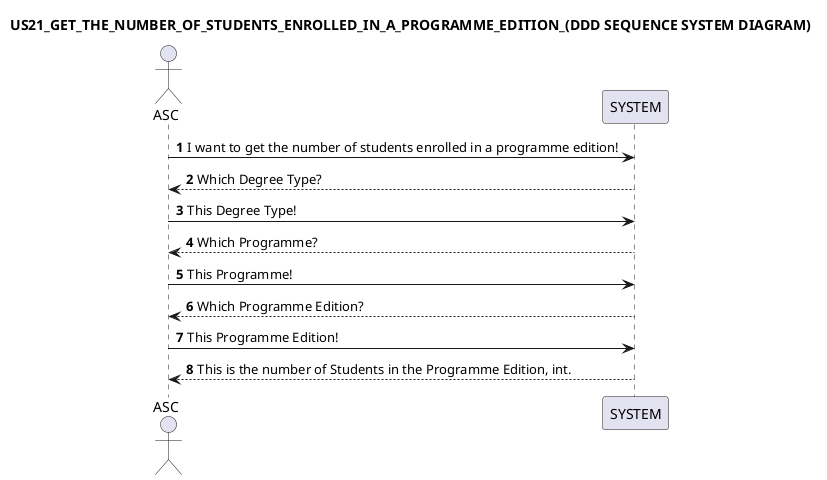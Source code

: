 @startuml
title: US21_GET_THE_NUMBER_OF_STUDENTS_ENROLLED_IN_A_PROGRAMME_EDITION_(DDD SEQUENCE SYSTEM DIAGRAM)
autonumber

actor ASC
participant SYSTEM

ASC -> SYSTEM:  I want to get the number of students enrolled in a programme edition!
SYSTEM --> ASC -- : Which Degree Type?
ASC -> SYSTEM: This Degree Type!
SYSTEM --> ASC -- : Which Programme?
ASC -> SYSTEM: This Programme!
SYSTEM --> ASC -- : Which Programme Edition?
ASC -> SYSTEM: This Programme Edition!
SYSTEM --> ASC -- : This is the number of Students in the Programme Edition, int.

@enduml